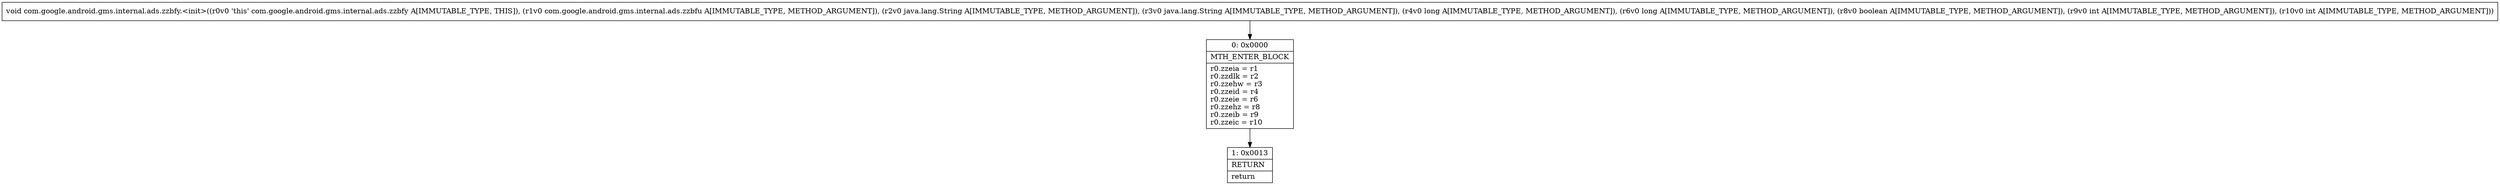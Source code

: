 digraph "CFG forcom.google.android.gms.internal.ads.zzbfy.\<init\>(Lcom\/google\/android\/gms\/internal\/ads\/zzbfu;Ljava\/lang\/String;Ljava\/lang\/String;JJZII)V" {
Node_0 [shape=record,label="{0\:\ 0x0000|MTH_ENTER_BLOCK\l|r0.zzeia = r1\lr0.zzdlk = r2\lr0.zzehw = r3\lr0.zzeid = r4\lr0.zzeie = r6\lr0.zzehz = r8\lr0.zzeib = r9\lr0.zzeic = r10\l}"];
Node_1 [shape=record,label="{1\:\ 0x0013|RETURN\l|return\l}"];
MethodNode[shape=record,label="{void com.google.android.gms.internal.ads.zzbfy.\<init\>((r0v0 'this' com.google.android.gms.internal.ads.zzbfy A[IMMUTABLE_TYPE, THIS]), (r1v0 com.google.android.gms.internal.ads.zzbfu A[IMMUTABLE_TYPE, METHOD_ARGUMENT]), (r2v0 java.lang.String A[IMMUTABLE_TYPE, METHOD_ARGUMENT]), (r3v0 java.lang.String A[IMMUTABLE_TYPE, METHOD_ARGUMENT]), (r4v0 long A[IMMUTABLE_TYPE, METHOD_ARGUMENT]), (r6v0 long A[IMMUTABLE_TYPE, METHOD_ARGUMENT]), (r8v0 boolean A[IMMUTABLE_TYPE, METHOD_ARGUMENT]), (r9v0 int A[IMMUTABLE_TYPE, METHOD_ARGUMENT]), (r10v0 int A[IMMUTABLE_TYPE, METHOD_ARGUMENT])) }"];
MethodNode -> Node_0;
Node_0 -> Node_1;
}

